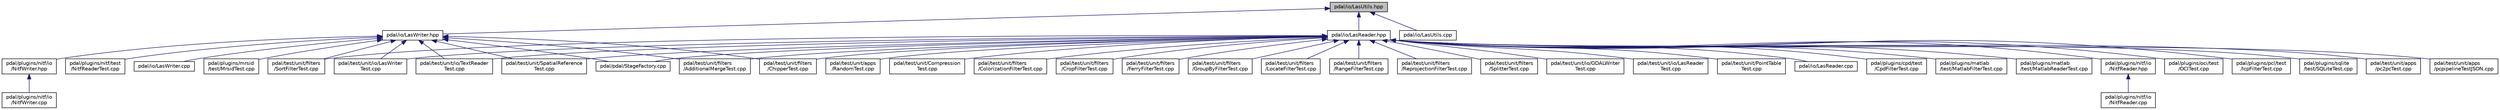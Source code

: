 digraph "pdal/io/LasUtils.hpp"
{
  edge [fontname="Helvetica",fontsize="10",labelfontname="Helvetica",labelfontsize="10"];
  node [fontname="Helvetica",fontsize="10",shape=record];
  Node1 [label="pdal/io/LasUtils.hpp",height=0.2,width=0.4,color="black", fillcolor="grey75", style="filled", fontcolor="black"];
  Node1 -> Node2 [dir="back",color="midnightblue",fontsize="10",style="solid",fontname="Helvetica"];
  Node2 [label="pdal/io/LasReader.hpp",height=0.2,width=0.4,color="black", fillcolor="white", style="filled",URL="$LasReader_8hpp.html"];
  Node2 -> Node3 [dir="back",color="midnightblue",fontsize="10",style="solid",fontname="Helvetica"];
  Node3 [label="pdal/io/LasReader.cpp",height=0.2,width=0.4,color="black", fillcolor="white", style="filled",URL="$LasReader_8cpp.html"];
  Node2 -> Node4 [dir="back",color="midnightblue",fontsize="10",style="solid",fontname="Helvetica"];
  Node4 [label="pdal/pdal/StageFactory.cpp",height=0.2,width=0.4,color="black", fillcolor="white", style="filled",URL="$StageFactory_8cpp.html"];
  Node2 -> Node5 [dir="back",color="midnightblue",fontsize="10",style="solid",fontname="Helvetica"];
  Node5 [label="pdal/plugins/cpd/test\l/CpdFilterTest.cpp",height=0.2,width=0.4,color="black", fillcolor="white", style="filled",URL="$CpdFilterTest_8cpp.html"];
  Node2 -> Node6 [dir="back",color="midnightblue",fontsize="10",style="solid",fontname="Helvetica"];
  Node6 [label="pdal/plugins/matlab\l/test/MatlabFilterTest.cpp",height=0.2,width=0.4,color="black", fillcolor="white", style="filled",URL="$MatlabFilterTest_8cpp.html"];
  Node2 -> Node7 [dir="back",color="midnightblue",fontsize="10",style="solid",fontname="Helvetica"];
  Node7 [label="pdal/plugins/matlab\l/test/MatlabReaderTest.cpp",height=0.2,width=0.4,color="black", fillcolor="white", style="filled",URL="$MatlabReaderTest_8cpp.html"];
  Node2 -> Node8 [dir="back",color="midnightblue",fontsize="10",style="solid",fontname="Helvetica"];
  Node8 [label="pdal/plugins/nitf/io\l/NitfReader.hpp",height=0.2,width=0.4,color="black", fillcolor="white", style="filled",URL="$NitfReader_8hpp.html"];
  Node8 -> Node9 [dir="back",color="midnightblue",fontsize="10",style="solid",fontname="Helvetica"];
  Node9 [label="pdal/plugins/nitf/io\l/NitfReader.cpp",height=0.2,width=0.4,color="black", fillcolor="white", style="filled",URL="$NitfReader_8cpp.html"];
  Node2 -> Node10 [dir="back",color="midnightblue",fontsize="10",style="solid",fontname="Helvetica"];
  Node10 [label="pdal/plugins/oci/test\l/OCITest.cpp",height=0.2,width=0.4,color="black", fillcolor="white", style="filled",URL="$OCITest_8cpp.html"];
  Node2 -> Node11 [dir="back",color="midnightblue",fontsize="10",style="solid",fontname="Helvetica"];
  Node11 [label="pdal/plugins/pcl/test\l/IcpFilterTest.cpp",height=0.2,width=0.4,color="black", fillcolor="white", style="filled",URL="$IcpFilterTest_8cpp.html"];
  Node2 -> Node12 [dir="back",color="midnightblue",fontsize="10",style="solid",fontname="Helvetica"];
  Node12 [label="pdal/plugins/sqlite\l/test/SQLiteTest.cpp",height=0.2,width=0.4,color="black", fillcolor="white", style="filled",URL="$SQLiteTest_8cpp.html"];
  Node2 -> Node13 [dir="back",color="midnightblue",fontsize="10",style="solid",fontname="Helvetica"];
  Node13 [label="pdal/test/unit/apps\l/pc2pcTest.cpp",height=0.2,width=0.4,color="black", fillcolor="white", style="filled",URL="$pc2pcTest_8cpp.html"];
  Node2 -> Node14 [dir="back",color="midnightblue",fontsize="10",style="solid",fontname="Helvetica"];
  Node14 [label="pdal/test/unit/apps\l/pcpipelineTestJSON.cpp",height=0.2,width=0.4,color="black", fillcolor="white", style="filled",URL="$pcpipelineTestJSON_8cpp.html"];
  Node2 -> Node15 [dir="back",color="midnightblue",fontsize="10",style="solid",fontname="Helvetica"];
  Node15 [label="pdal/test/unit/apps\l/RandomTest.cpp",height=0.2,width=0.4,color="black", fillcolor="white", style="filled",URL="$RandomTest_8cpp.html"];
  Node2 -> Node16 [dir="back",color="midnightblue",fontsize="10",style="solid",fontname="Helvetica"];
  Node16 [label="pdal/test/unit/Compression\lTest.cpp",height=0.2,width=0.4,color="black", fillcolor="white", style="filled",URL="$CompressionTest_8cpp.html"];
  Node2 -> Node17 [dir="back",color="midnightblue",fontsize="10",style="solid",fontname="Helvetica"];
  Node17 [label="pdal/test/unit/filters\l/AdditionalMergeTest.cpp",height=0.2,width=0.4,color="black", fillcolor="white", style="filled",URL="$AdditionalMergeTest_8cpp.html"];
  Node2 -> Node18 [dir="back",color="midnightblue",fontsize="10",style="solid",fontname="Helvetica"];
  Node18 [label="pdal/test/unit/filters\l/ChipperTest.cpp",height=0.2,width=0.4,color="black", fillcolor="white", style="filled",URL="$ChipperTest_8cpp.html"];
  Node2 -> Node19 [dir="back",color="midnightblue",fontsize="10",style="solid",fontname="Helvetica"];
  Node19 [label="pdal/test/unit/filters\l/ColorizationFilterTest.cpp",height=0.2,width=0.4,color="black", fillcolor="white", style="filled",URL="$ColorizationFilterTest_8cpp.html"];
  Node2 -> Node20 [dir="back",color="midnightblue",fontsize="10",style="solid",fontname="Helvetica"];
  Node20 [label="pdal/test/unit/filters\l/CropFilterTest.cpp",height=0.2,width=0.4,color="black", fillcolor="white", style="filled",URL="$CropFilterTest_8cpp.html"];
  Node2 -> Node21 [dir="back",color="midnightblue",fontsize="10",style="solid",fontname="Helvetica"];
  Node21 [label="pdal/test/unit/filters\l/FerryFilterTest.cpp",height=0.2,width=0.4,color="black", fillcolor="white", style="filled",URL="$FerryFilterTest_8cpp.html"];
  Node2 -> Node22 [dir="back",color="midnightblue",fontsize="10",style="solid",fontname="Helvetica"];
  Node22 [label="pdal/test/unit/filters\l/GroupByFilterTest.cpp",height=0.2,width=0.4,color="black", fillcolor="white", style="filled",URL="$GroupByFilterTest_8cpp.html"];
  Node2 -> Node23 [dir="back",color="midnightblue",fontsize="10",style="solid",fontname="Helvetica"];
  Node23 [label="pdal/test/unit/filters\l/LocateFilterTest.cpp",height=0.2,width=0.4,color="black", fillcolor="white", style="filled",URL="$LocateFilterTest_8cpp.html"];
  Node2 -> Node24 [dir="back",color="midnightblue",fontsize="10",style="solid",fontname="Helvetica"];
  Node24 [label="pdal/test/unit/filters\l/RangeFilterTest.cpp",height=0.2,width=0.4,color="black", fillcolor="white", style="filled",URL="$RangeFilterTest_8cpp.html"];
  Node2 -> Node25 [dir="back",color="midnightblue",fontsize="10",style="solid",fontname="Helvetica"];
  Node25 [label="pdal/test/unit/filters\l/ReprojectionFilterTest.cpp",height=0.2,width=0.4,color="black", fillcolor="white", style="filled",URL="$ReprojectionFilterTest_8cpp.html"];
  Node2 -> Node26 [dir="back",color="midnightblue",fontsize="10",style="solid",fontname="Helvetica"];
  Node26 [label="pdal/test/unit/filters\l/SortFilterTest.cpp",height=0.2,width=0.4,color="black", fillcolor="white", style="filled",URL="$SortFilterTest_8cpp.html"];
  Node2 -> Node27 [dir="back",color="midnightblue",fontsize="10",style="solid",fontname="Helvetica"];
  Node27 [label="pdal/test/unit/filters\l/SplitterTest.cpp",height=0.2,width=0.4,color="black", fillcolor="white", style="filled",URL="$SplitterTest_8cpp.html"];
  Node2 -> Node28 [dir="back",color="midnightblue",fontsize="10",style="solid",fontname="Helvetica"];
  Node28 [label="pdal/test/unit/io/GDALWriter\lTest.cpp",height=0.2,width=0.4,color="black", fillcolor="white", style="filled",URL="$GDALWriterTest_8cpp.html"];
  Node2 -> Node29 [dir="back",color="midnightblue",fontsize="10",style="solid",fontname="Helvetica"];
  Node29 [label="pdal/test/unit/io/LasReader\lTest.cpp",height=0.2,width=0.4,color="black", fillcolor="white", style="filled",URL="$LasReaderTest_8cpp.html"];
  Node2 -> Node30 [dir="back",color="midnightblue",fontsize="10",style="solid",fontname="Helvetica"];
  Node30 [label="pdal/test/unit/io/LasWriter\lTest.cpp",height=0.2,width=0.4,color="black", fillcolor="white", style="filled",URL="$LasWriterTest_8cpp.html"];
  Node2 -> Node31 [dir="back",color="midnightblue",fontsize="10",style="solid",fontname="Helvetica"];
  Node31 [label="pdal/test/unit/io/TextReader\lTest.cpp",height=0.2,width=0.4,color="black", fillcolor="white", style="filled",URL="$TextReaderTest_8cpp.html"];
  Node2 -> Node32 [dir="back",color="midnightblue",fontsize="10",style="solid",fontname="Helvetica"];
  Node32 [label="pdal/test/unit/PointTable\lTest.cpp",height=0.2,width=0.4,color="black", fillcolor="white", style="filled",URL="$PointTableTest_8cpp.html"];
  Node2 -> Node33 [dir="back",color="midnightblue",fontsize="10",style="solid",fontname="Helvetica"];
  Node33 [label="pdal/test/unit/SpatialReference\lTest.cpp",height=0.2,width=0.4,color="black", fillcolor="white", style="filled",URL="$SpatialReferenceTest_8cpp.html"];
  Node1 -> Node34 [dir="back",color="midnightblue",fontsize="10",style="solid",fontname="Helvetica"];
  Node34 [label="pdal/io/LasUtils.cpp",height=0.2,width=0.4,color="black", fillcolor="white", style="filled",URL="$LasUtils_8cpp.html"];
  Node1 -> Node35 [dir="back",color="midnightblue",fontsize="10",style="solid",fontname="Helvetica"];
  Node35 [label="pdal/io/LasWriter.hpp",height=0.2,width=0.4,color="black", fillcolor="white", style="filled",URL="$LasWriter_8hpp.html"];
  Node35 -> Node36 [dir="back",color="midnightblue",fontsize="10",style="solid",fontname="Helvetica"];
  Node36 [label="pdal/io/LasWriter.cpp",height=0.2,width=0.4,color="black", fillcolor="white", style="filled",URL="$LasWriter_8cpp.html"];
  Node35 -> Node4 [dir="back",color="midnightblue",fontsize="10",style="solid",fontname="Helvetica"];
  Node35 -> Node37 [dir="back",color="midnightblue",fontsize="10",style="solid",fontname="Helvetica"];
  Node37 [label="pdal/plugins/mrsid\l/test/MrsidTest.cpp",height=0.2,width=0.4,color="black", fillcolor="white", style="filled",URL="$MrsidTest_8cpp.html"];
  Node35 -> Node38 [dir="back",color="midnightblue",fontsize="10",style="solid",fontname="Helvetica"];
  Node38 [label="pdal/plugins/nitf/io\l/NitfWriter.hpp",height=0.2,width=0.4,color="black", fillcolor="white", style="filled",URL="$NitfWriter_8hpp.html"];
  Node38 -> Node39 [dir="back",color="midnightblue",fontsize="10",style="solid",fontname="Helvetica"];
  Node39 [label="pdal/plugins/nitf/io\l/NitfWriter.cpp",height=0.2,width=0.4,color="black", fillcolor="white", style="filled",URL="$NitfWriter_8cpp.html"];
  Node35 -> Node40 [dir="back",color="midnightblue",fontsize="10",style="solid",fontname="Helvetica"];
  Node40 [label="pdal/plugins/nitf/test\l/NitfReaderTest.cpp",height=0.2,width=0.4,color="black", fillcolor="white", style="filled",URL="$NitfReaderTest_8cpp.html"];
  Node35 -> Node17 [dir="back",color="midnightblue",fontsize="10",style="solid",fontname="Helvetica"];
  Node35 -> Node18 [dir="back",color="midnightblue",fontsize="10",style="solid",fontname="Helvetica"];
  Node35 -> Node26 [dir="back",color="midnightblue",fontsize="10",style="solid",fontname="Helvetica"];
  Node35 -> Node30 [dir="back",color="midnightblue",fontsize="10",style="solid",fontname="Helvetica"];
  Node35 -> Node31 [dir="back",color="midnightblue",fontsize="10",style="solid",fontname="Helvetica"];
  Node35 -> Node33 [dir="back",color="midnightblue",fontsize="10",style="solid",fontname="Helvetica"];
}
